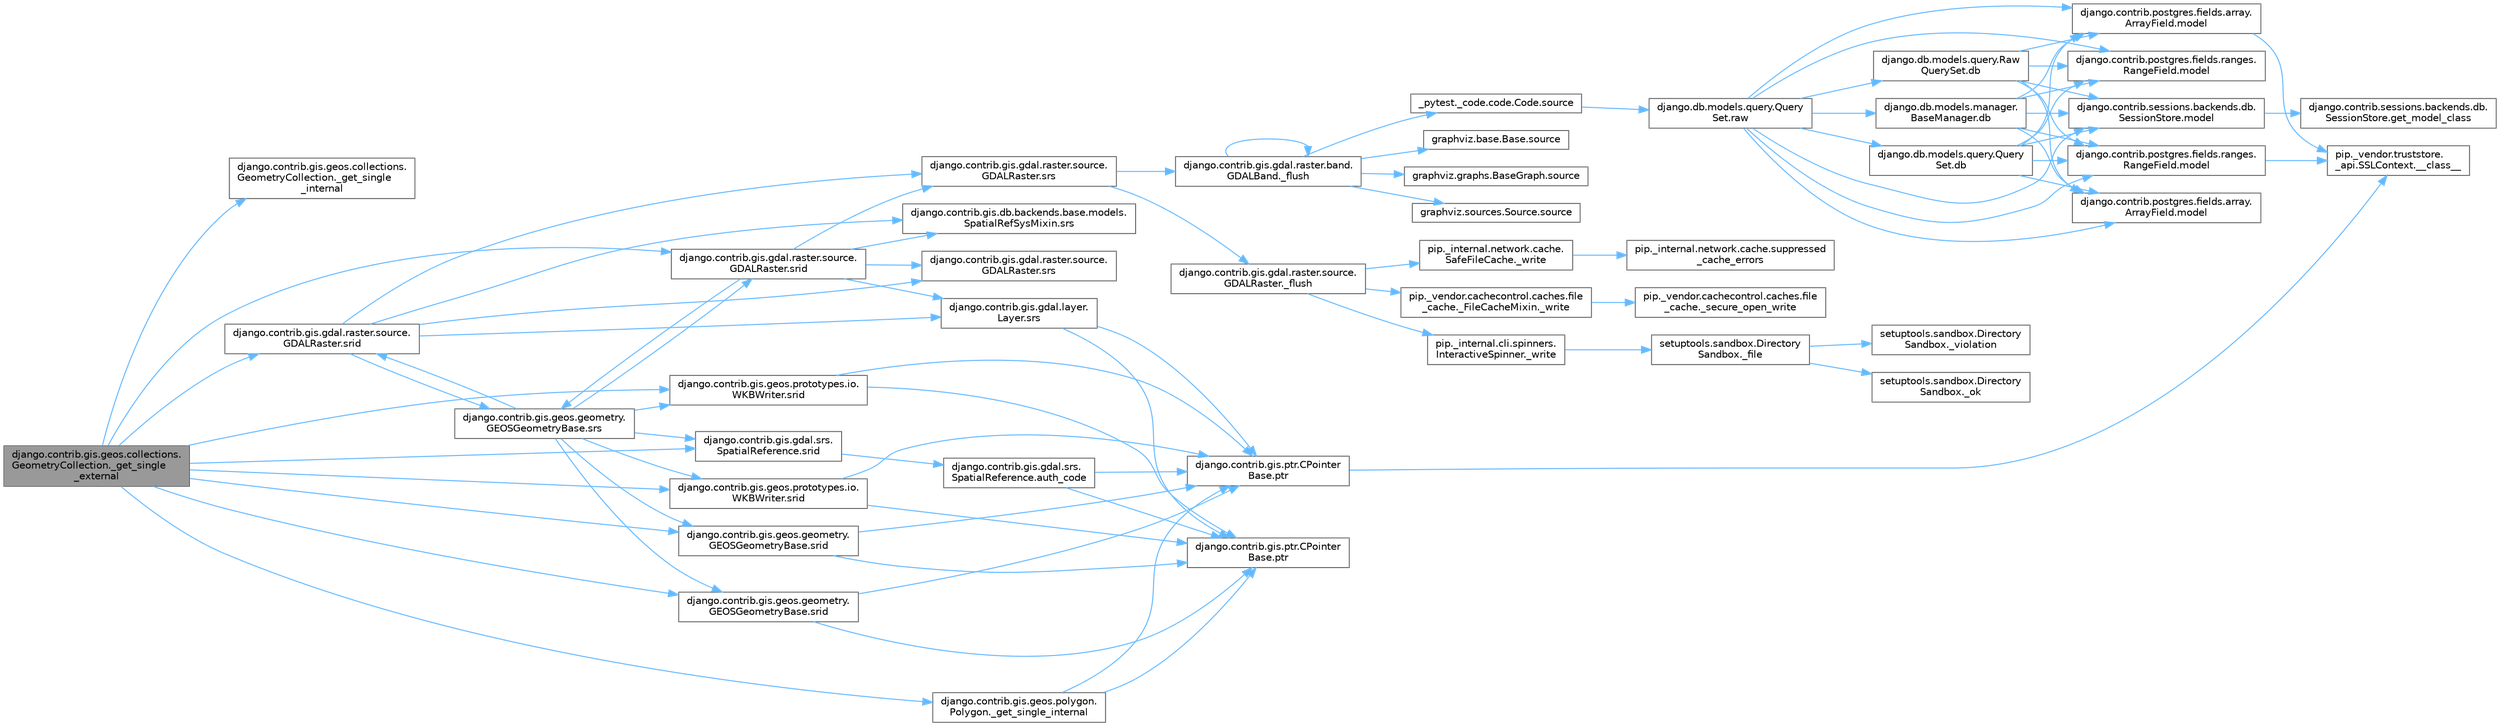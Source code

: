 digraph "django.contrib.gis.geos.collections.GeometryCollection._get_single_external"
{
 // LATEX_PDF_SIZE
  bgcolor="transparent";
  edge [fontname=Helvetica,fontsize=10,labelfontname=Helvetica,labelfontsize=10];
  node [fontname=Helvetica,fontsize=10,shape=box,height=0.2,width=0.4];
  rankdir="LR";
  Node1 [id="Node000001",label="django.contrib.gis.geos.collections.\lGeometryCollection._get_single\l_external",height=0.2,width=0.4,color="gray40", fillcolor="grey60", style="filled", fontcolor="black",tooltip=" "];
  Node1 -> Node2 [id="edge1_Node000001_Node000002",color="steelblue1",style="solid",tooltip=" "];
  Node2 [id="Node000002",label="django.contrib.gis.geos.collections.\lGeometryCollection._get_single\l_internal",height=0.2,width=0.4,color="grey40", fillcolor="white", style="filled",URL="$classdjango_1_1contrib_1_1gis_1_1geos_1_1collections_1_1_geometry_collection.html#af8c3edbf11c6ae2213ca99f33adc35fb",tooltip=" "];
  Node1 -> Node3 [id="edge2_Node000001_Node000003",color="steelblue1",style="solid",tooltip=" "];
  Node3 [id="Node000003",label="django.contrib.gis.geos.polygon.\lPolygon._get_single_internal",height=0.2,width=0.4,color="grey40", fillcolor="white", style="filled",URL="$classdjango_1_1contrib_1_1gis_1_1geos_1_1polygon_1_1_polygon.html#aae5666e06c5d34fd5b6ab85bb58dc2b5",tooltip=" "];
  Node3 -> Node4 [id="edge3_Node000003_Node000004",color="steelblue1",style="solid",tooltip=" "];
  Node4 [id="Node000004",label="django.contrib.gis.ptr.CPointer\lBase.ptr",height=0.2,width=0.4,color="grey40", fillcolor="white", style="filled",URL="$classdjango_1_1contrib_1_1gis_1_1ptr_1_1_c_pointer_base.html#a55873c889d27c42497c5a832c24e041b",tooltip=" "];
  Node4 -> Node5 [id="edge4_Node000004_Node000005",color="steelblue1",style="solid",tooltip=" "];
  Node5 [id="Node000005",label="pip._vendor.truststore.\l_api.SSLContext.__class__",height=0.2,width=0.4,color="grey40", fillcolor="white", style="filled",URL="$classpip_1_1__vendor_1_1truststore_1_1__api_1_1_s_s_l_context.html#a530861514f31eabaa3f513557d6e66de",tooltip=" "];
  Node3 -> Node6 [id="edge5_Node000003_Node000006",color="steelblue1",style="solid",tooltip=" "];
  Node6 [id="Node000006",label="django.contrib.gis.ptr.CPointer\lBase.ptr",height=0.2,width=0.4,color="grey40", fillcolor="white", style="filled",URL="$classdjango_1_1contrib_1_1gis_1_1ptr_1_1_c_pointer_base.html#a73d2e45828ab4d985549c571852996fa",tooltip=" "];
  Node1 -> Node7 [id="edge6_Node000001_Node000007",color="steelblue1",style="solid",tooltip=" "];
  Node7 [id="Node000007",label="django.contrib.gis.gdal.raster.source.\lGDALRaster.srid",height=0.2,width=0.4,color="grey40", fillcolor="white", style="filled",URL="$classdjango_1_1contrib_1_1gis_1_1gdal_1_1raster_1_1source_1_1_g_d_a_l_raster.html#a64f1b2f9361820eb18392c0a0df9b46b",tooltip=" "];
  Node7 -> Node8 [id="edge7_Node000007_Node000008",color="steelblue1",style="solid",tooltip=" "];
  Node8 [id="Node000008",label="django.contrib.gis.db.backends.base.models.\lSpatialRefSysMixin.srs",height=0.2,width=0.4,color="grey40", fillcolor="white", style="filled",URL="$classdjango_1_1contrib_1_1gis_1_1db_1_1backends_1_1base_1_1models_1_1_spatial_ref_sys_mixin.html#ad34be004f9aba942c5d2bd011fda3044",tooltip=" "];
  Node7 -> Node9 [id="edge8_Node000007_Node000009",color="steelblue1",style="solid",tooltip=" "];
  Node9 [id="Node000009",label="django.contrib.gis.gdal.layer.\lLayer.srs",height=0.2,width=0.4,color="grey40", fillcolor="white", style="filled",URL="$classdjango_1_1contrib_1_1gis_1_1gdal_1_1layer_1_1_layer.html#ac1d51e5b32cdf55829e9a486b190ddc2",tooltip=" "];
  Node9 -> Node4 [id="edge9_Node000009_Node000004",color="steelblue1",style="solid",tooltip=" "];
  Node9 -> Node6 [id="edge10_Node000009_Node000006",color="steelblue1",style="solid",tooltip=" "];
  Node7 -> Node10 [id="edge11_Node000007_Node000010",color="steelblue1",style="solid",tooltip=" "];
  Node10 [id="Node000010",label="django.contrib.gis.gdal.raster.source.\lGDALRaster.srs",height=0.2,width=0.4,color="grey40", fillcolor="white", style="filled",URL="$classdjango_1_1contrib_1_1gis_1_1gdal_1_1raster_1_1source_1_1_g_d_a_l_raster.html#a1dbeee1eca81d7739c032009f1d7acb1",tooltip=" "];
  Node7 -> Node11 [id="edge12_Node000007_Node000011",color="steelblue1",style="solid",tooltip=" "];
  Node11 [id="Node000011",label="django.contrib.gis.gdal.raster.source.\lGDALRaster.srs",height=0.2,width=0.4,color="grey40", fillcolor="white", style="filled",URL="$classdjango_1_1contrib_1_1gis_1_1gdal_1_1raster_1_1source_1_1_g_d_a_l_raster.html#a867fd2ac08531bb04ded5f86cf484723",tooltip=" "];
  Node11 -> Node12 [id="edge13_Node000011_Node000012",color="steelblue1",style="solid",tooltip=" "];
  Node12 [id="Node000012",label="django.contrib.gis.gdal.raster.band.\lGDALBand._flush",height=0.2,width=0.4,color="grey40", fillcolor="white", style="filled",URL="$classdjango_1_1contrib_1_1gis_1_1gdal_1_1raster_1_1band_1_1_g_d_a_l_band.html#ae69747644a590b485b72c3314debdfc7",tooltip=" "];
  Node12 -> Node12 [id="edge14_Node000012_Node000012",color="steelblue1",style="solid",tooltip=" "];
  Node12 -> Node13 [id="edge15_Node000012_Node000013",color="steelblue1",style="solid",tooltip=" "];
  Node13 [id="Node000013",label="_pytest._code.code.Code.source",height=0.2,width=0.4,color="grey40", fillcolor="white", style="filled",URL="$class__pytest_1_1__code_1_1code_1_1_code.html#a22f60644a8fa658ab754ddca0bcb31fd",tooltip=" "];
  Node13 -> Node14 [id="edge16_Node000013_Node000014",color="steelblue1",style="solid",tooltip=" "];
  Node14 [id="Node000014",label="django.db.models.query.Query\lSet.raw",height=0.2,width=0.4,color="grey40", fillcolor="white", style="filled",URL="$classdjango_1_1db_1_1models_1_1query_1_1_query_set.html#abce199e3993658459fb2f7c2719daa45",tooltip="PUBLIC METHODS THAT RETURN A QUERYSET SUBCLASS #."];
  Node14 -> Node15 [id="edge17_Node000014_Node000015",color="steelblue1",style="solid",tooltip=" "];
  Node15 [id="Node000015",label="django.db.models.manager.\lBaseManager.db",height=0.2,width=0.4,color="grey40", fillcolor="white", style="filled",URL="$classdjango_1_1db_1_1models_1_1manager_1_1_base_manager.html#ad6c30d1033fbe64ca4ac1d2bf0162a8a",tooltip=" "];
  Node15 -> Node16 [id="edge18_Node000015_Node000016",color="steelblue1",style="solid",tooltip=" "];
  Node16 [id="Node000016",label="django.contrib.postgres.fields.array.\lArrayField.model",height=0.2,width=0.4,color="grey40", fillcolor="white", style="filled",URL="$classdjango_1_1contrib_1_1postgres_1_1fields_1_1array_1_1_array_field.html#a4402eef4c4784e00671c9f229481f4c1",tooltip=" "];
  Node16 -> Node5 [id="edge19_Node000016_Node000005",color="steelblue1",style="solid",tooltip=" "];
  Node15 -> Node17 [id="edge20_Node000015_Node000017",color="steelblue1",style="solid",tooltip=" "];
  Node17 [id="Node000017",label="django.contrib.postgres.fields.array.\lArrayField.model",height=0.2,width=0.4,color="grey40", fillcolor="white", style="filled",URL="$classdjango_1_1contrib_1_1postgres_1_1fields_1_1array_1_1_array_field.html#a50a2796de85f960ca282b56ef2d9446c",tooltip=" "];
  Node15 -> Node18 [id="edge21_Node000015_Node000018",color="steelblue1",style="solid",tooltip=" "];
  Node18 [id="Node000018",label="django.contrib.postgres.fields.ranges.\lRangeField.model",height=0.2,width=0.4,color="grey40", fillcolor="white", style="filled",URL="$classdjango_1_1contrib_1_1postgres_1_1fields_1_1ranges_1_1_range_field.html#aa38c2bbd1bad0c8f9b0315ee468867a2",tooltip=" "];
  Node18 -> Node5 [id="edge22_Node000018_Node000005",color="steelblue1",style="solid",tooltip=" "];
  Node15 -> Node19 [id="edge23_Node000015_Node000019",color="steelblue1",style="solid",tooltip=" "];
  Node19 [id="Node000019",label="django.contrib.postgres.fields.ranges.\lRangeField.model",height=0.2,width=0.4,color="grey40", fillcolor="white", style="filled",URL="$classdjango_1_1contrib_1_1postgres_1_1fields_1_1ranges_1_1_range_field.html#a91b36827f010affd1ff89569cf40d1af",tooltip=" "];
  Node15 -> Node20 [id="edge24_Node000015_Node000020",color="steelblue1",style="solid",tooltip=" "];
  Node20 [id="Node000020",label="django.contrib.sessions.backends.db.\lSessionStore.model",height=0.2,width=0.4,color="grey40", fillcolor="white", style="filled",URL="$classdjango_1_1contrib_1_1sessions_1_1backends_1_1db_1_1_session_store.html#af52cfb4371af389c8bd4a6780274c403",tooltip=" "];
  Node20 -> Node21 [id="edge25_Node000020_Node000021",color="steelblue1",style="solid",tooltip=" "];
  Node21 [id="Node000021",label="django.contrib.sessions.backends.db.\lSessionStore.get_model_class",height=0.2,width=0.4,color="grey40", fillcolor="white", style="filled",URL="$classdjango_1_1contrib_1_1sessions_1_1backends_1_1db_1_1_session_store.html#a5e2d862e271e8f9173021bcaa61305ad",tooltip=" "];
  Node14 -> Node22 [id="edge26_Node000014_Node000022",color="steelblue1",style="solid",tooltip=" "];
  Node22 [id="Node000022",label="django.db.models.query.Query\lSet.db",height=0.2,width=0.4,color="grey40", fillcolor="white", style="filled",URL="$classdjango_1_1db_1_1models_1_1query_1_1_query_set.html#a6ff7e94dd4e7293da5fb86f6349ce9b8",tooltip=" "];
  Node22 -> Node16 [id="edge27_Node000022_Node000016",color="steelblue1",style="solid",tooltip=" "];
  Node22 -> Node17 [id="edge28_Node000022_Node000017",color="steelblue1",style="solid",tooltip=" "];
  Node22 -> Node18 [id="edge29_Node000022_Node000018",color="steelblue1",style="solid",tooltip=" "];
  Node22 -> Node19 [id="edge30_Node000022_Node000019",color="steelblue1",style="solid",tooltip=" "];
  Node22 -> Node20 [id="edge31_Node000022_Node000020",color="steelblue1",style="solid",tooltip=" "];
  Node14 -> Node23 [id="edge32_Node000014_Node000023",color="steelblue1",style="solid",tooltip=" "];
  Node23 [id="Node000023",label="django.db.models.query.Raw\lQuerySet.db",height=0.2,width=0.4,color="grey40", fillcolor="white", style="filled",URL="$classdjango_1_1db_1_1models_1_1query_1_1_raw_query_set.html#a1f352bf15faf0aa43e22709fde8f7564",tooltip=" "];
  Node23 -> Node16 [id="edge33_Node000023_Node000016",color="steelblue1",style="solid",tooltip=" "];
  Node23 -> Node17 [id="edge34_Node000023_Node000017",color="steelblue1",style="solid",tooltip=" "];
  Node23 -> Node18 [id="edge35_Node000023_Node000018",color="steelblue1",style="solid",tooltip=" "];
  Node23 -> Node19 [id="edge36_Node000023_Node000019",color="steelblue1",style="solid",tooltip=" "];
  Node23 -> Node20 [id="edge37_Node000023_Node000020",color="steelblue1",style="solid",tooltip=" "];
  Node14 -> Node16 [id="edge38_Node000014_Node000016",color="steelblue1",style="solid",tooltip=" "];
  Node14 -> Node17 [id="edge39_Node000014_Node000017",color="steelblue1",style="solid",tooltip=" "];
  Node14 -> Node18 [id="edge40_Node000014_Node000018",color="steelblue1",style="solid",tooltip=" "];
  Node14 -> Node19 [id="edge41_Node000014_Node000019",color="steelblue1",style="solid",tooltip=" "];
  Node14 -> Node20 [id="edge42_Node000014_Node000020",color="steelblue1",style="solid",tooltip=" "];
  Node12 -> Node24 [id="edge43_Node000012_Node000024",color="steelblue1",style="solid",tooltip=" "];
  Node24 [id="Node000024",label="graphviz.base.Base.source",height=0.2,width=0.4,color="grey40", fillcolor="white", style="filled",URL="$classgraphviz_1_1base_1_1_base.html#a5eb46caf8c88716e5741b7b2404d4c75",tooltip=" "];
  Node12 -> Node25 [id="edge44_Node000012_Node000025",color="steelblue1",style="solid",tooltip=" "];
  Node25 [id="Node000025",label="graphviz.graphs.BaseGraph.source",height=0.2,width=0.4,color="grey40", fillcolor="white", style="filled",URL="$classgraphviz_1_1graphs_1_1_base_graph.html#a8aad62397887cb67daf6812db5328f6b",tooltip=" "];
  Node12 -> Node26 [id="edge45_Node000012_Node000026",color="steelblue1",style="solid",tooltip=" "];
  Node26 [id="Node000026",label="graphviz.sources.Source.source",height=0.2,width=0.4,color="grey40", fillcolor="white", style="filled",URL="$classgraphviz_1_1sources_1_1_source.html#a3e4b80b77671f18910b3f30a89f93a14",tooltip=" "];
  Node11 -> Node27 [id="edge46_Node000011_Node000027",color="steelblue1",style="solid",tooltip=" "];
  Node27 [id="Node000027",label="django.contrib.gis.gdal.raster.source.\lGDALRaster._flush",height=0.2,width=0.4,color="grey40", fillcolor="white", style="filled",URL="$classdjango_1_1contrib_1_1gis_1_1gdal_1_1raster_1_1source_1_1_g_d_a_l_raster.html#af272a67360ee049804d442bd344ff75b",tooltip=" "];
  Node27 -> Node28 [id="edge47_Node000027_Node000028",color="steelblue1",style="solid",tooltip=" "];
  Node28 [id="Node000028",label="pip._internal.cli.spinners.\lInteractiveSpinner._write",height=0.2,width=0.4,color="grey40", fillcolor="white", style="filled",URL="$classpip_1_1__internal_1_1cli_1_1spinners_1_1_interactive_spinner.html#a16e0c2dc420f6f8d17ccdf2f05929774",tooltip=" "];
  Node28 -> Node29 [id="edge48_Node000028_Node000029",color="steelblue1",style="solid",tooltip=" "];
  Node29 [id="Node000029",label="setuptools.sandbox.Directory\lSandbox._file",height=0.2,width=0.4,color="grey40", fillcolor="white", style="filled",URL="$classsetuptools_1_1sandbox_1_1_directory_sandbox.html#acf799106ef73553cbfdf57cc16babd98",tooltip=" "];
  Node29 -> Node30 [id="edge49_Node000029_Node000030",color="steelblue1",style="solid",tooltip=" "];
  Node30 [id="Node000030",label="setuptools.sandbox.Directory\lSandbox._ok",height=0.2,width=0.4,color="grey40", fillcolor="white", style="filled",URL="$classsetuptools_1_1sandbox_1_1_directory_sandbox.html#abfdcff9b89e73dd53456f61f8e4faffe",tooltip=" "];
  Node29 -> Node31 [id="edge50_Node000029_Node000031",color="steelblue1",style="solid",tooltip=" "];
  Node31 [id="Node000031",label="setuptools.sandbox.Directory\lSandbox._violation",height=0.2,width=0.4,color="grey40", fillcolor="white", style="filled",URL="$classsetuptools_1_1sandbox_1_1_directory_sandbox.html#a8c89d3b8ec435167b115d5baa50e244f",tooltip=" "];
  Node27 -> Node32 [id="edge51_Node000027_Node000032",color="steelblue1",style="solid",tooltip=" "];
  Node32 [id="Node000032",label="pip._internal.network.cache.\lSafeFileCache._write",height=0.2,width=0.4,color="grey40", fillcolor="white", style="filled",URL="$classpip_1_1__internal_1_1network_1_1cache_1_1_safe_file_cache.html#a9f525ad384a979433e1a4d4ad3f4256c",tooltip=" "];
  Node32 -> Node33 [id="edge52_Node000032_Node000033",color="steelblue1",style="solid",tooltip=" "];
  Node33 [id="Node000033",label="pip._internal.network.cache.suppressed\l_cache_errors",height=0.2,width=0.4,color="grey40", fillcolor="white", style="filled",URL="$namespacepip_1_1__internal_1_1network_1_1cache.html#a04281ba5b2cee2a3a0605e147d1f512d",tooltip=" "];
  Node27 -> Node34 [id="edge53_Node000027_Node000034",color="steelblue1",style="solid",tooltip=" "];
  Node34 [id="Node000034",label="pip._vendor.cachecontrol.caches.file\l_cache._FileCacheMixin._write",height=0.2,width=0.4,color="grey40", fillcolor="white", style="filled",URL="$classpip_1_1__vendor_1_1cachecontrol_1_1caches_1_1file__cache_1_1___file_cache_mixin.html#a887060bd54ecd995958f2e490756d05b",tooltip=" "];
  Node34 -> Node35 [id="edge54_Node000034_Node000035",color="steelblue1",style="solid",tooltip=" "];
  Node35 [id="Node000035",label="pip._vendor.cachecontrol.caches.file\l_cache._secure_open_write",height=0.2,width=0.4,color="grey40", fillcolor="white", style="filled",URL="$namespacepip_1_1__vendor_1_1cachecontrol_1_1caches_1_1file__cache.html#a0dc190a51038d12cbfd2b262f7f786f6",tooltip=" "];
  Node7 -> Node36 [id="edge55_Node000007_Node000036",color="steelblue1",style="solid",tooltip=" "];
  Node36 [id="Node000036",label="django.contrib.gis.geos.geometry.\lGEOSGeometryBase.srs",height=0.2,width=0.4,color="grey40", fillcolor="white", style="filled",URL="$classdjango_1_1contrib_1_1gis_1_1geos_1_1geometry_1_1_g_e_o_s_geometry_base.html#aa433953a244f84e09ce9775e6348c9ea",tooltip=" "];
  Node36 -> Node7 [id="edge56_Node000036_Node000007",color="steelblue1",style="solid",tooltip=" "];
  Node36 -> Node37 [id="edge57_Node000036_Node000037",color="steelblue1",style="solid",tooltip=" "];
  Node37 [id="Node000037",label="django.contrib.gis.gdal.raster.source.\lGDALRaster.srid",height=0.2,width=0.4,color="grey40", fillcolor="white", style="filled",URL="$classdjango_1_1contrib_1_1gis_1_1gdal_1_1raster_1_1source_1_1_g_d_a_l_raster.html#a565bad87d893e08a4a415e39b1e41713",tooltip=" "];
  Node37 -> Node8 [id="edge58_Node000037_Node000008",color="steelblue1",style="solid",tooltip=" "];
  Node37 -> Node9 [id="edge59_Node000037_Node000009",color="steelblue1",style="solid",tooltip=" "];
  Node37 -> Node10 [id="edge60_Node000037_Node000010",color="steelblue1",style="solid",tooltip=" "];
  Node37 -> Node11 [id="edge61_Node000037_Node000011",color="steelblue1",style="solid",tooltip=" "];
  Node37 -> Node36 [id="edge62_Node000037_Node000036",color="steelblue1",style="solid",tooltip=" "];
  Node36 -> Node38 [id="edge63_Node000036_Node000038",color="steelblue1",style="solid",tooltip=" "];
  Node38 [id="Node000038",label="django.contrib.gis.gdal.srs.\lSpatialReference.srid",height=0.2,width=0.4,color="grey40", fillcolor="white", style="filled",URL="$classdjango_1_1contrib_1_1gis_1_1gdal_1_1srs_1_1_spatial_reference.html#a6f0221a227f58af3cadbd801359f4d6a",tooltip=" "];
  Node38 -> Node39 [id="edge64_Node000038_Node000039",color="steelblue1",style="solid",tooltip=" "];
  Node39 [id="Node000039",label="django.contrib.gis.gdal.srs.\lSpatialReference.auth_code",height=0.2,width=0.4,color="grey40", fillcolor="white", style="filled",URL="$classdjango_1_1contrib_1_1gis_1_1gdal_1_1srs_1_1_spatial_reference.html#aac9888c94a062cb9bb98a3f6f5f6b9a6",tooltip=" "];
  Node39 -> Node4 [id="edge65_Node000039_Node000004",color="steelblue1",style="solid",tooltip=" "];
  Node39 -> Node6 [id="edge66_Node000039_Node000006",color="steelblue1",style="solid",tooltip=" "];
  Node36 -> Node40 [id="edge67_Node000036_Node000040",color="steelblue1",style="solid",tooltip=" "];
  Node40 [id="Node000040",label="django.contrib.gis.geos.geometry.\lGEOSGeometryBase.srid",height=0.2,width=0.4,color="grey40", fillcolor="white", style="filled",URL="$classdjango_1_1contrib_1_1gis_1_1geos_1_1geometry_1_1_g_e_o_s_geometry_base.html#a5f66cc62cbd6fea05d043b4883dde9f8",tooltip=" "];
  Node40 -> Node4 [id="edge68_Node000040_Node000004",color="steelblue1",style="solid",tooltip=" "];
  Node40 -> Node6 [id="edge69_Node000040_Node000006",color="steelblue1",style="solid",tooltip=" "];
  Node36 -> Node41 [id="edge70_Node000036_Node000041",color="steelblue1",style="solid",tooltip=" "];
  Node41 [id="Node000041",label="django.contrib.gis.geos.geometry.\lGEOSGeometryBase.srid",height=0.2,width=0.4,color="grey40", fillcolor="white", style="filled",URL="$classdjango_1_1contrib_1_1gis_1_1geos_1_1geometry_1_1_g_e_o_s_geometry_base.html#a091e8d6264536991c11f30036af2c0c1",tooltip=" "];
  Node41 -> Node4 [id="edge71_Node000041_Node000004",color="steelblue1",style="solid",tooltip=" "];
  Node41 -> Node6 [id="edge72_Node000041_Node000006",color="steelblue1",style="solid",tooltip=" "];
  Node36 -> Node42 [id="edge73_Node000036_Node000042",color="steelblue1",style="solid",tooltip=" "];
  Node42 [id="Node000042",label="django.contrib.gis.geos.prototypes.io.\lWKBWriter.srid",height=0.2,width=0.4,color="grey40", fillcolor="white", style="filled",URL="$classdjango_1_1contrib_1_1gis_1_1geos_1_1prototypes_1_1io_1_1_w_k_b_writer.html#a0a8537b1b7b53d049b0a94923317867d",tooltip=" "];
  Node42 -> Node4 [id="edge74_Node000042_Node000004",color="steelblue1",style="solid",tooltip=" "];
  Node42 -> Node6 [id="edge75_Node000042_Node000006",color="steelblue1",style="solid",tooltip=" "];
  Node36 -> Node43 [id="edge76_Node000036_Node000043",color="steelblue1",style="solid",tooltip=" "];
  Node43 [id="Node000043",label="django.contrib.gis.geos.prototypes.io.\lWKBWriter.srid",height=0.2,width=0.4,color="grey40", fillcolor="white", style="filled",URL="$classdjango_1_1contrib_1_1gis_1_1geos_1_1prototypes_1_1io_1_1_w_k_b_writer.html#a6499b0621ccf8fe95d9540f61d874fe8",tooltip=" "];
  Node43 -> Node4 [id="edge77_Node000043_Node000004",color="steelblue1",style="solid",tooltip=" "];
  Node43 -> Node6 [id="edge78_Node000043_Node000006",color="steelblue1",style="solid",tooltip=" "];
  Node1 -> Node37 [id="edge79_Node000001_Node000037",color="steelblue1",style="solid",tooltip=" "];
  Node1 -> Node38 [id="edge80_Node000001_Node000038",color="steelblue1",style="solid",tooltip=" "];
  Node1 -> Node40 [id="edge81_Node000001_Node000040",color="steelblue1",style="solid",tooltip=" "];
  Node1 -> Node41 [id="edge82_Node000001_Node000041",color="steelblue1",style="solid",tooltip=" "];
  Node1 -> Node42 [id="edge83_Node000001_Node000042",color="steelblue1",style="solid",tooltip=" "];
  Node1 -> Node43 [id="edge84_Node000001_Node000043",color="steelblue1",style="solid",tooltip=" "];
}
